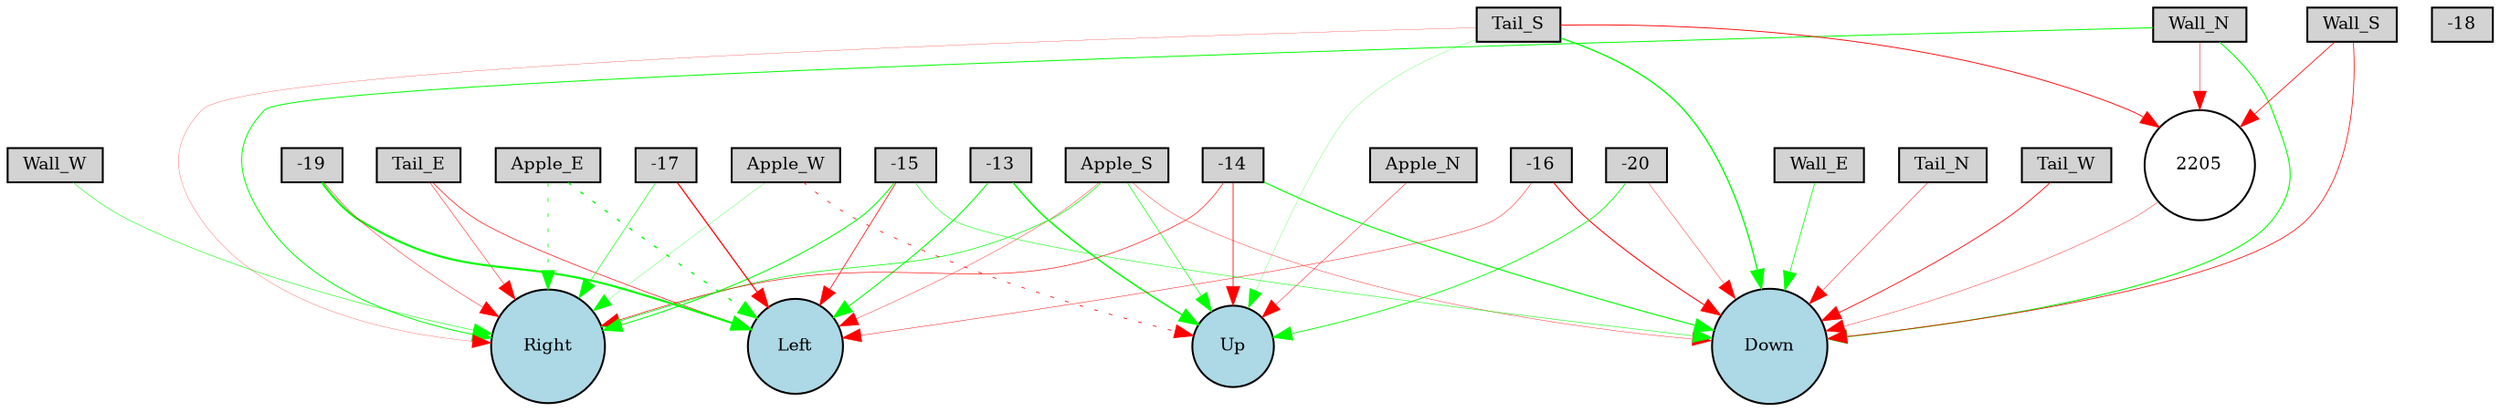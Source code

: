 digraph {
	node [fontsize=9 height=0.2 shape=circle width=0.2]
	Wall_N [fillcolor=lightgray shape=box style=filled]
	Wall_S [fillcolor=lightgray shape=box style=filled]
	Wall_E [fillcolor=lightgray shape=box style=filled]
	Wall_W [fillcolor=lightgray shape=box style=filled]
	Tail_N [fillcolor=lightgray shape=box style=filled]
	Tail_S [fillcolor=lightgray shape=box style=filled]
	Tail_E [fillcolor=lightgray shape=box style=filled]
	Tail_W [fillcolor=lightgray shape=box style=filled]
	Apple_N [fillcolor=lightgray shape=box style=filled]
	Apple_S [fillcolor=lightgray shape=box style=filled]
	Apple_E [fillcolor=lightgray shape=box style=filled]
	Apple_W [fillcolor=lightgray shape=box style=filled]
	-13 [fillcolor=lightgray shape=box style=filled]
	-14 [fillcolor=lightgray shape=box style=filled]
	-15 [fillcolor=lightgray shape=box style=filled]
	-16 [fillcolor=lightgray shape=box style=filled]
	-17 [fillcolor=lightgray shape=box style=filled]
	-18 [fillcolor=lightgray shape=box style=filled]
	-19 [fillcolor=lightgray shape=box style=filled]
	-20 [fillcolor=lightgray shape=box style=filled]
	Up [fillcolor=lightblue style=filled]
	Left [fillcolor=lightblue style=filled]
	Down [fillcolor=lightblue style=filled]
	Right [fillcolor=lightblue style=filled]
	2205 [fillcolor=white style=filled]
	Wall_S -> Down [color=red penwidth=0.38121612865611465 style=solid]
	Tail_E -> Right [color=red penwidth=0.24185060582488074 style=solid]
	Apple_S -> Right [color=green penwidth=0.3679069034763425 style=solid]
	Tail_S -> Up [color=green penwidth=0.12804875783762232 style=solid]
	Tail_E -> Left [color=red penwidth=0.3322021217383295 style=solid]
	Apple_E -> Left [color=green penwidth=0.7003498535897928 style=dotted]
	Apple_S -> Up [color=green penwidth=0.32683071120778395 style=solid]
	Wall_N -> Down [color=green penwidth=0.5328734713952318 style=solid]
	Tail_N -> Down [color=red penwidth=0.24343235572943286 style=solid]
	-13 -> Left [color=green penwidth=0.5192137834643298 style=solid]
	Wall_N -> Right [color=green penwidth=0.48753395173448966 style=solid]
	-15 -> Down [color=green penwidth=0.2666942119618867 style=solid]
	Tail_S -> Down [color=green penwidth=0.6740295042265837 style=solid]
	Apple_E -> Right [color=green penwidth=0.3961379652941728 style=dotted]
	-14 -> Down [color=green penwidth=0.5638618048407257 style=solid]
	-20 -> Up [color=green penwidth=0.43573555031173195 style=solid]
	-20 -> Down [color=red penwidth=0.19193911593135504 style=solid]
	-17 -> Left [color=red penwidth=0.6183535582991008 style=solid]
	-14 -> Right [color=red penwidth=0.3107558773869771 style=solid]
	Apple_W -> Up [color=red penwidth=0.389058610553739 style=dotted]
	-14 -> Up [color=red penwidth=0.4002818223459137 style=solid]
	-17 -> Right [color=green penwidth=0.31908410384551733 style=solid]
	-15 -> Left [color=red penwidth=0.3729462769841533 style=solid]
	Tail_W -> Down [color=red penwidth=0.413431523754087 style=solid]
	-16 -> Left [color=red penwidth=0.2272763441436816 style=solid]
	Wall_E -> Down [color=green penwidth=0.3726754978903072 style=solid]
	Apple_S -> Down [color=red penwidth=0.19278407896948058 style=solid]
	-19 -> Left [color=green penwidth=1.0726199905132494 style=solid]
	Apple_N -> Up [color=red penwidth=0.22784433101680363 style=solid]
	-13 -> Up [color=green penwidth=0.751165524317382 style=solid]
	Apple_W -> Right [color=green penwidth=0.14940696322583746 style=solid]
	Apple_S -> Left [color=red penwidth=0.19390205615786277 style=solid]
	Tail_S -> Right [color=red penwidth=0.12993303483767135 style=solid]
	Wall_W -> Right [color=green penwidth=0.2787078166587095 style=solid]
	-15 -> Right [color=green penwidth=0.5120496107859929 style=solid]
	-16 -> Down [color=red penwidth=0.503955723476726 style=solid]
	-19 -> Right [color=red penwidth=0.22885202562165582 style=solid]
	Wall_S -> 2205 [color=red penwidth=0.38800297485572566 style=solid]
	2205 -> Down [color=red penwidth=0.2002571289697609 style=solid]
	Tail_S -> 2205 [color=red penwidth=0.4469765291325507 style=solid]
	Wall_N -> 2205 [color=red penwidth=0.2411498096301695 style=solid]
}
